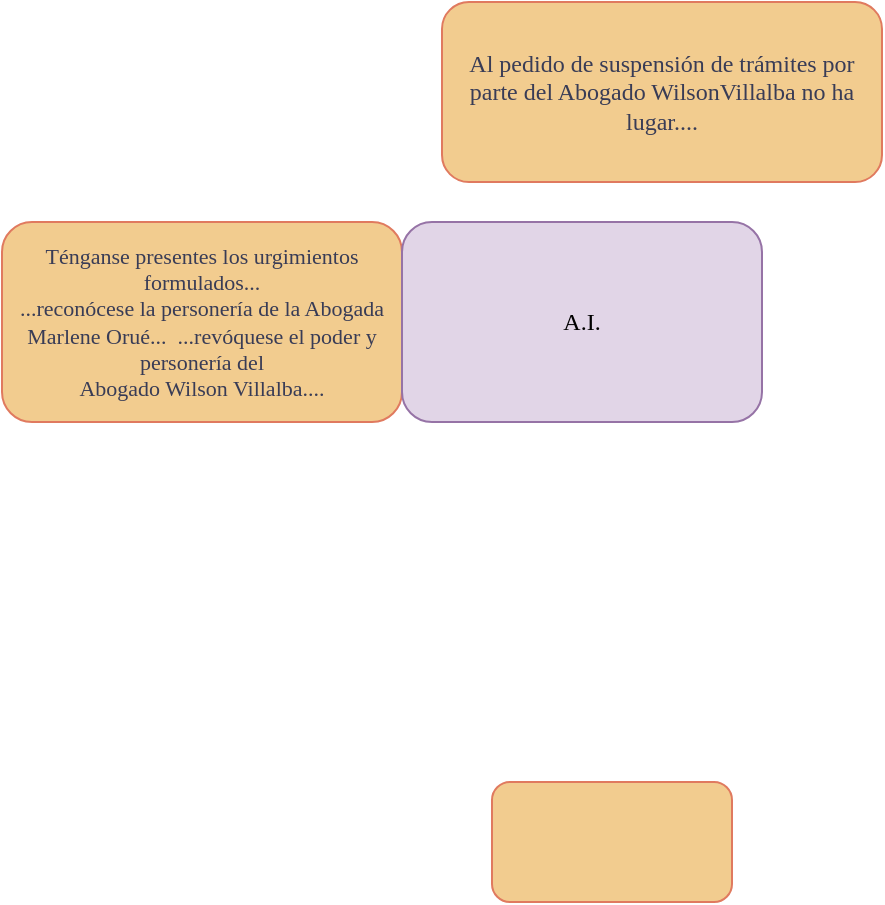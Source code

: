 <mxfile version="21.6.6" type="github">
  <diagram name="Page-1" id="yzwAwO2GGAENzabZ1si4">
    <mxGraphModel dx="815" dy="425" grid="1" gridSize="10" guides="1" tooltips="1" connect="1" arrows="1" fold="1" page="1" pageScale="1" pageWidth="850" pageHeight="1100" background="#ffffff" math="0" shadow="0">
      <root>
        <mxCell id="0" />
        <mxCell id="1" parent="0" />
        <mxCell id="VgCtbTdrBUMXDa6OoZRq-2" value="&lt;div style=&quot;font-size: 11px;&quot;&gt;Ténganse presentes los urgimientos formulados...&lt;/div&gt;...reconócese la personería de la Abogada Marlene Orué...&amp;nbsp; ...revóquese el poder y personería del&lt;br style=&quot;font-size: 11px;&quot;&gt;Abogado Wilson Villalba...." style="rounded=1;whiteSpace=wrap;html=1;strokeColor=#E07A5F;fontColor=#393C56;fillColor=#F2CC8F;fontFamily=CMU Serif;fontSize=11;" vertex="1" parent="1">
          <mxGeometry x="60" y="190" width="200" height="100" as="geometry" />
        </mxCell>
        <mxCell id="VgCtbTdrBUMXDa6OoZRq-3" value="Al pedido de suspensión de trámites por parte del Abogado WilsonVillalba no ha lugar.... " style="rounded=1;whiteSpace=wrap;html=1;strokeColor=#E07A5F;fontColor=#393C56;fillColor=#F2CC8F;fontFamily=CMU Serif;fontSource=%20%3Clink%20rel%3D%22stylesheet%22%20media%3D%22screen%22%20href%3D%22https%3A%2F%2Ffontlibrary.org%2F%2Fface%2Fcmu-serif%22%20type%3D%22text%2Fcss%22%2F%3E%20;" vertex="1" parent="1">
          <mxGeometry x="280" y="80" width="220" height="90" as="geometry" />
        </mxCell>
        <mxCell id="VgCtbTdrBUMXDa6OoZRq-6" value="" style="rounded=1;whiteSpace=wrap;html=1;strokeColor=#E07A5F;fontColor=#393C56;fillColor=#F2CC8F;" vertex="1" parent="1">
          <mxGeometry x="305" y="470" width="120" height="60" as="geometry" />
        </mxCell>
        <mxCell id="VgCtbTdrBUMXDa6OoZRq-7" value="A.I." style="rounded=1;whiteSpace=wrap;html=1;strokeColor=#9673a6;fillColor=#e1d5e7;fontFamily=CMU Serif;fontSource=%20%3Clink%20rel%3D%22stylesheet%22%20media%3D%22screen%22%20href%3D%22https%3A%2F%2Ffontlibrary.org%2F%2Fface%2Fcmu-serif%22%20type%3D%22text%2Fcss%22%2F%3E%20;" vertex="1" parent="1">
          <mxGeometry x="260" y="190" width="180" height="100" as="geometry" />
        </mxCell>
      </root>
    </mxGraphModel>
  </diagram>
</mxfile>
